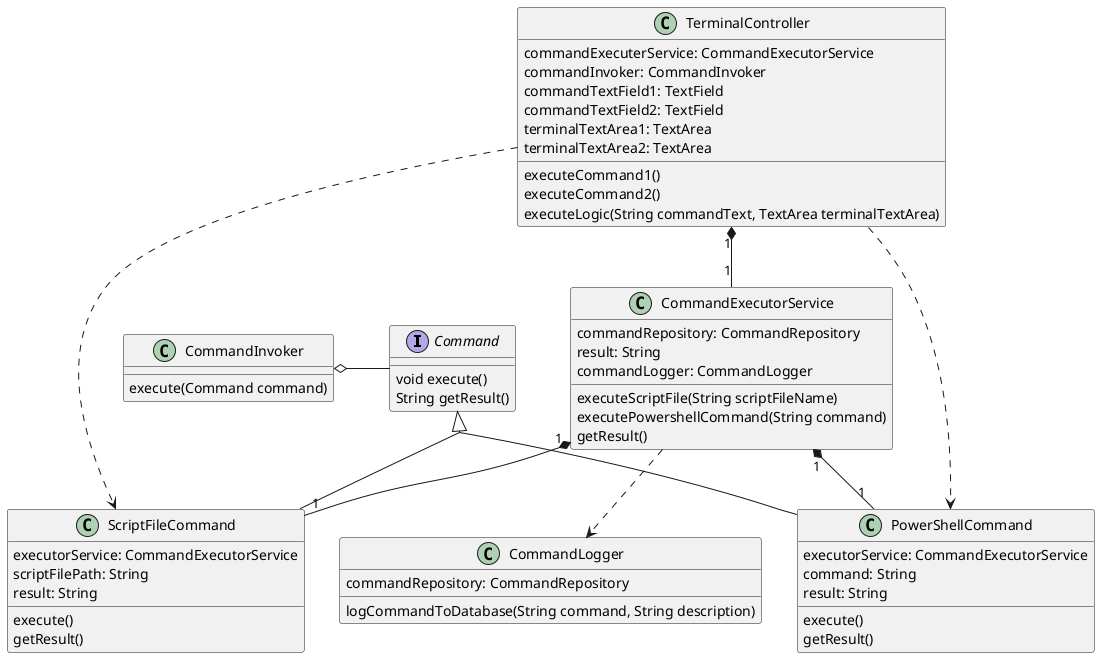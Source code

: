 @startuml
interface Command {
    void execute()
    String getResult()
}

class PowerShellCommand {
    executorService: CommandExecutorService
    command: String
    result: String

    execute()
    getResult()
}
class PowerShellCommand implements Command

class ScriptFileCommand {
    executorService: CommandExecutorService
    scriptFilePath: String
    result: String

    execute()
    getResult()
}
class ScriptFileCommand implements Command


class CommandInvoker {
    execute(Command command)
}
CommandInvoker o- Command

class CommandExecutorService {
    commandRepository: CommandRepository
    result: String
    commandLogger: CommandLogger

    executeScriptFile(String scriptFileName)
    executePowershellCommand(String command)
    getResult()
}

skinparam groupInheritance 2

CommandExecutorService "1" *-- "1" ScriptFileCommand
CommandExecutorService "1" *-- "1" PowerShellCommand

class CommandLogger {
    commandRepository: CommandRepository
    logCommandToDatabase(String command, String description)
}

CommandExecutorService ..> CommandLogger

class TerminalController {
commandExecuterService: CommandExecutorService
commandInvoker: CommandInvoker
commandTextField1: TextField
commandTextField2: TextField
terminalTextArea1: TextArea
terminalTextArea2: TextArea
executeCommand1()
executeCommand2()
executeLogic(String commandText, TextArea terminalTextArea)
}

TerminalController ..> PowerShellCommand
TerminalController ..> ScriptFileCommand

TerminalController "1" *-- "1" CommandExecutorService
@enduml